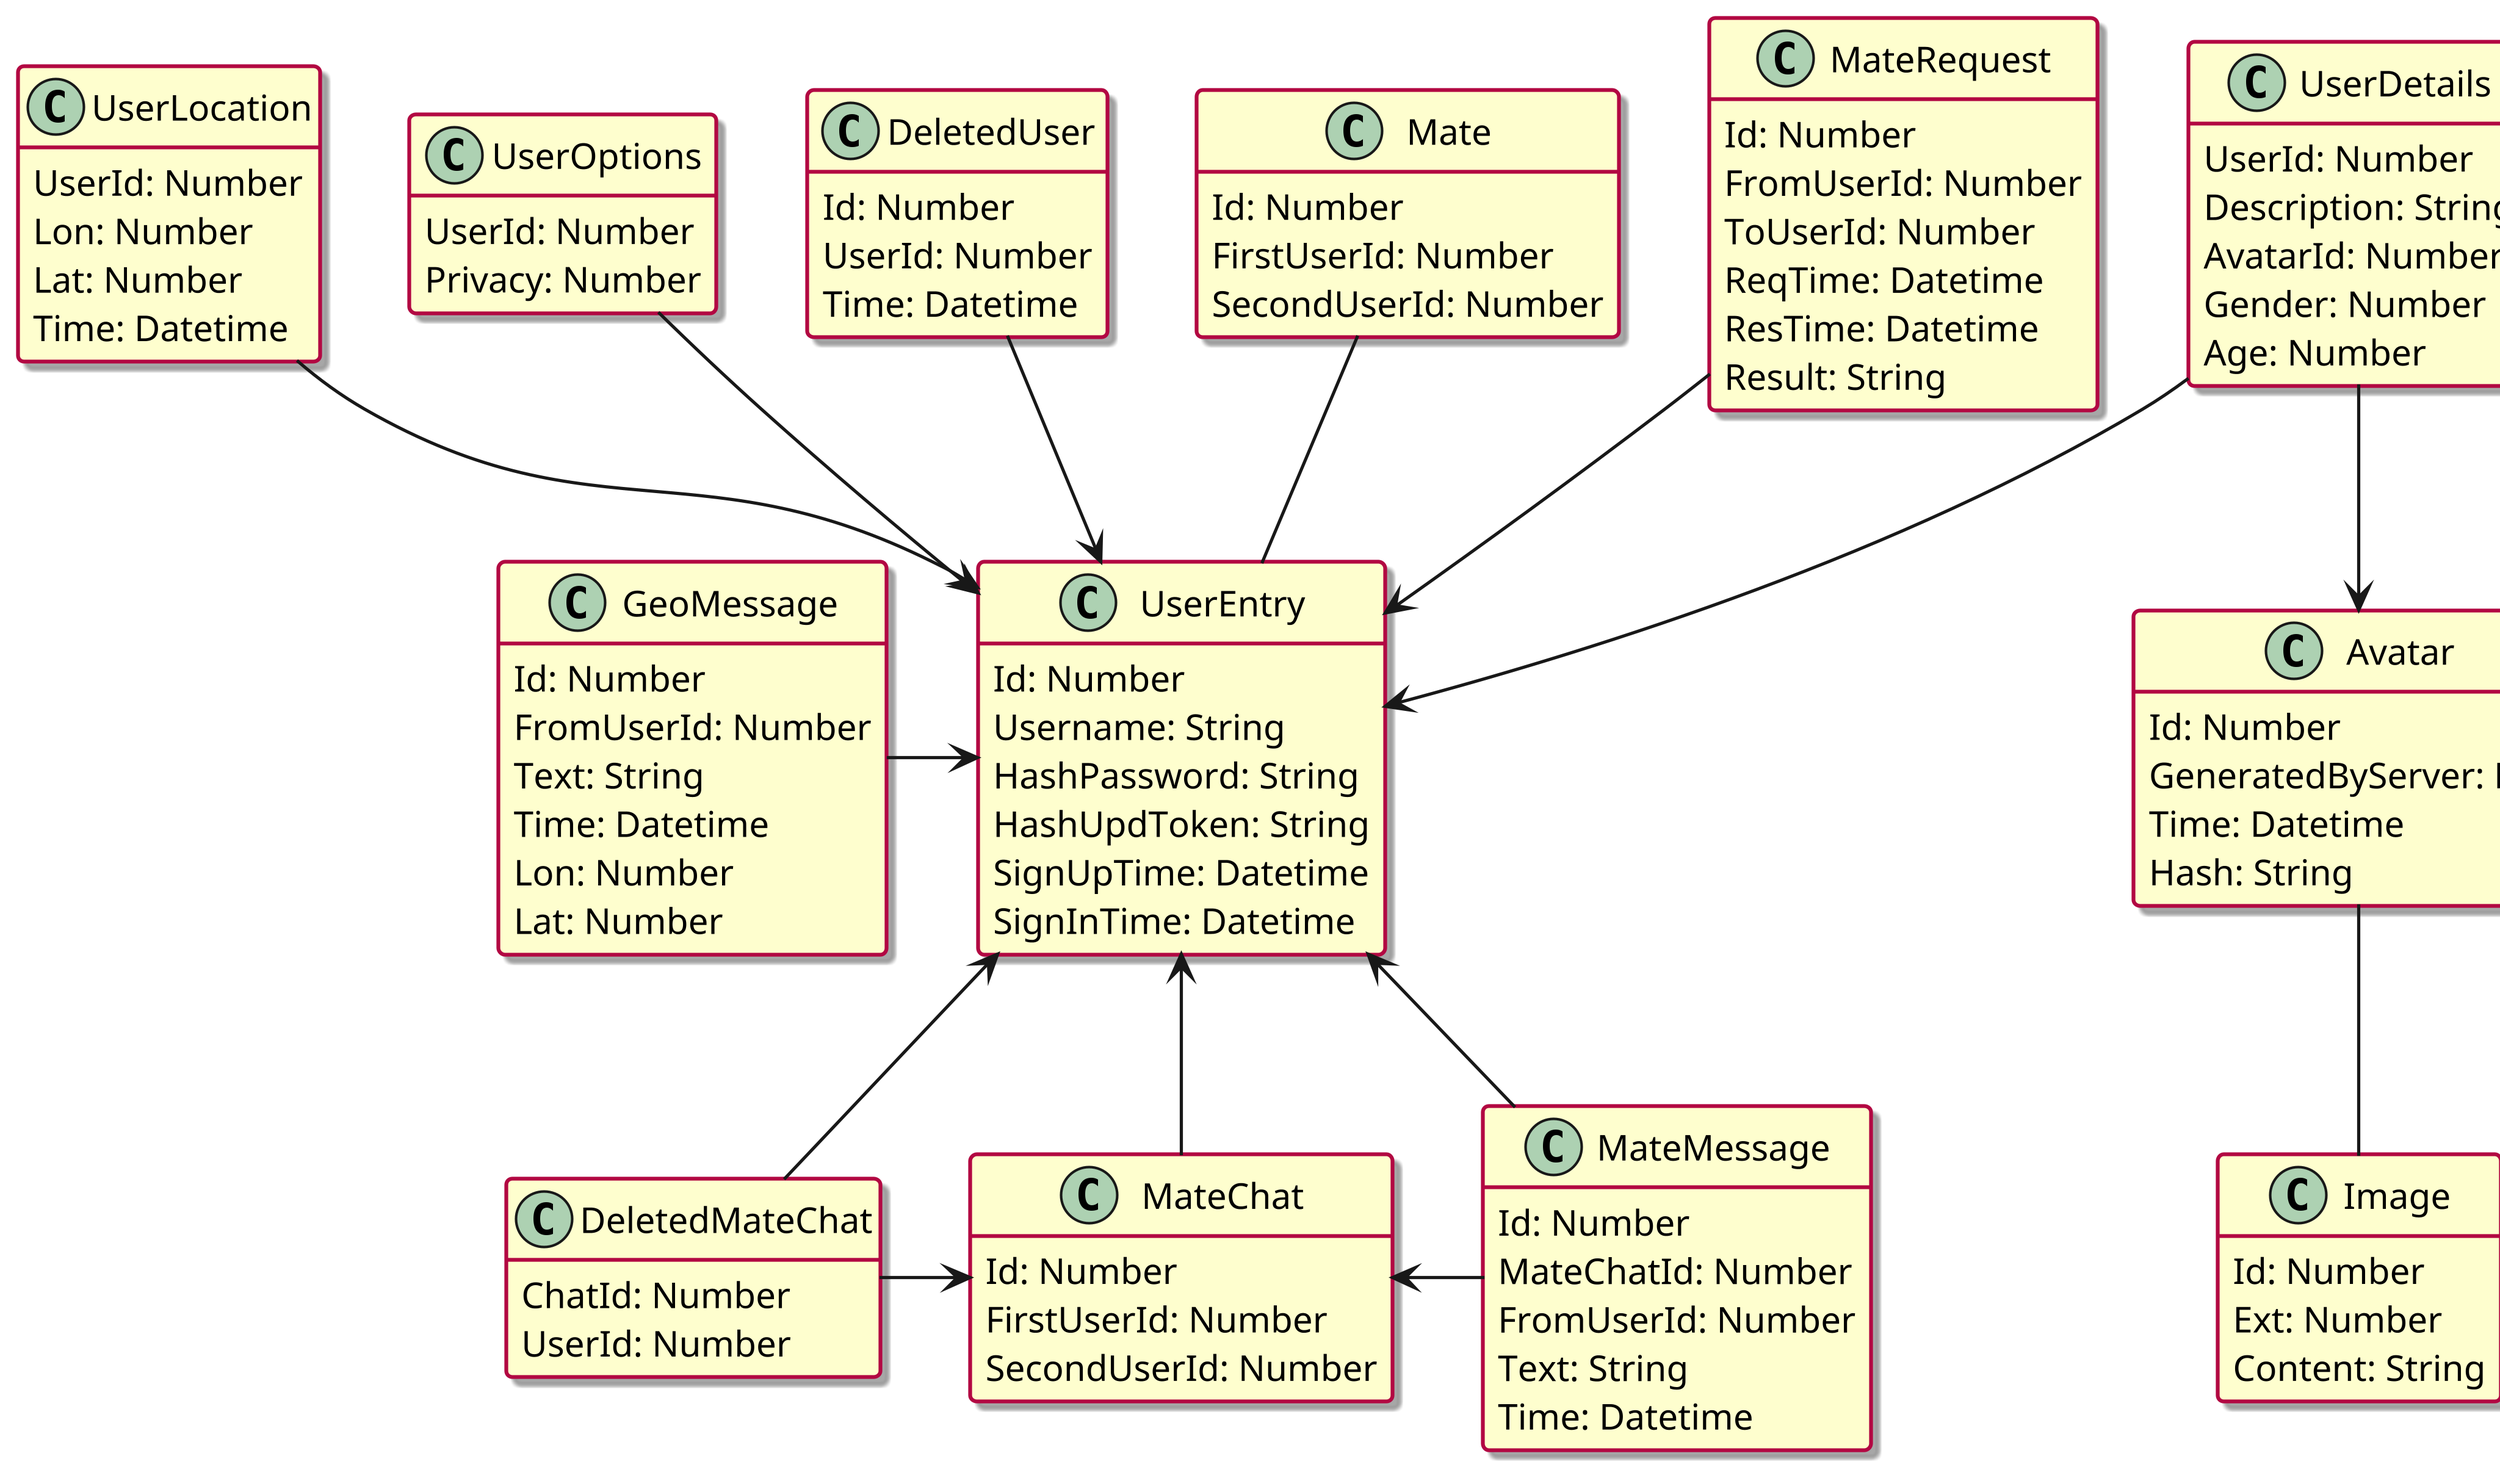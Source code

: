 @startuml models_p2

skinparam ArrowThickness 1.25
skinparam ClassBorderThickness 1.5
skinparam ClassBackgroundColor #FEFECE
skinparam ClassBorderColor #B20842

skinparam dpi 400
skinparam Shadowing true

' -----------------------------------------------

hide empty methods
hide empty members

' models
' -----------------------------------------------
'                      | | |
'                      V V V

' File
' -----------------------------------------------

class Image {
    Id: Number
    Ext: Number
    Content: String
}

' User
' -----------------------------------------------

class UserEntry {
    Id: Number
    Username: String
    HashPassword: String
    HashUpdToken: String
    SignUpTime: Datetime
    SignInTime: Datetime
}

class UserLocation {
    UserId: Number
    Lon: Number
    Lat: Number
    Time: Datetime
}

class UserDetails {
    UserId: Number
    Description: String
    AvatarId: Number
    Gender: Number
    Age: Number
}

class UserOptions {
    UserId: Number
    Privacy: Number
}

class Avatar {
    Id: Number
    GeneratedByServer: Bool
    Time: Datetime
    Hash: String
}

class DeletedUser {
    Id: Number
    UserId: Number
    Time: Datetime
}

' Mate
' -----------------------------------------------

class Mate {
    Id: Number
    FirstUserId: Number
    SecondUserId: Number
}

class MateRequest {
    Id: Number
    FromUserId: Number
    ToUserId: Number
    ReqTime: Datetime
    ResTime: Datetime
    Result: String
}

' Mate-chat
' -----------------------------------------------

class MateChat {
    Id: Number
    FirstUserId: Number
    SecondUserId: Number
}

class MateMessage {
    Id: Number
    MateChatId: Number
    FromUserId: Number
    Text: String
    Time: Datetime
}

class DeletedMateChat {
    ChatId: Number
    UserId: Number
}

' Geo-chat
' -----------------------------------------------

class GeoMessage {
    Id: Number
    FromUserId: Number
    Text: String
    Time: Datetime
    Lon: Number
    Lat: Number
}

' edges
' -----------------------------------------------

UserLocation --> UserEntry
UserOptions --> UserEntry
UserDetails --> UserEntry
DeletedUser --> UserEntry
UserDetails --> Avatar
Avatar -- Image

' ***

GeoMessage -r-> UserEntry

' ***

MateRequest -d-> UserEntry
Mate -d- UserEntry

' ***
 
MateChat -u-> UserEntry
MateMessage -l-> UserEntry
MateMessage -l-> MateChat

' ***

DeletedMateChat -r-> MateChat
DeletedMateChat -u-> UserEntry

@enduml